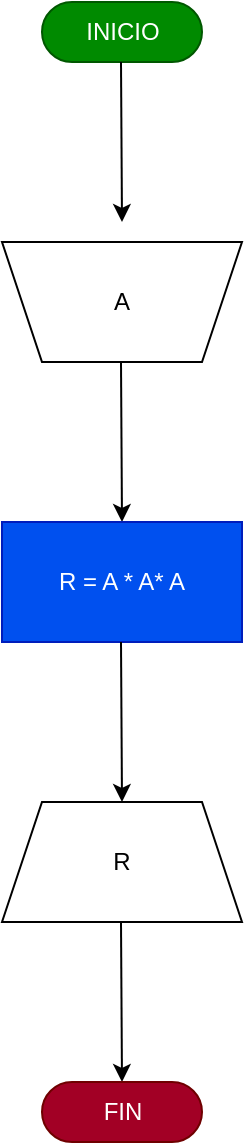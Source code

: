 <mxfile>
    <diagram id="zrfHl5ysNDqx7lgIWZon" name="Page-1">
        <mxGraphModel dx="784" dy="532" grid="1" gridSize="10" guides="1" tooltips="1" connect="1" arrows="1" fold="1" page="1" pageScale="1" pageWidth="827" pageHeight="1169" math="0" shadow="0">
            <root>
                <mxCell id="0"/>
                <mxCell id="1" parent="0"/>
                <mxCell id="3" value="INICIO" style="html=1;dashed=0;whitespace=wrap;shape=mxgraph.dfd.start;fillColor=#008a00;fontColor=#ffffff;strokeColor=#005700;" parent="1" vertex="1">
                    <mxGeometry x="360" y="60" width="80" height="30" as="geometry"/>
                </mxCell>
                <mxCell id="4" value="" style="endArrow=classic;html=1;" parent="1" edge="1">
                    <mxGeometry width="50" height="50" relative="1" as="geometry">
                        <mxPoint x="399.5" y="90" as="sourcePoint"/>
                        <mxPoint x="400" y="170" as="targetPoint"/>
                    </mxGeometry>
                </mxCell>
                <mxCell id="10" value="A" style="shape=trapezoid;perimeter=trapezoidPerimeter;whiteSpace=wrap;html=1;fixedSize=1;direction=west;" parent="1" vertex="1">
                    <mxGeometry x="340" y="180" width="120" height="60" as="geometry"/>
                </mxCell>
                <mxCell id="11" value="" style="endArrow=classic;html=1;" parent="1" edge="1">
                    <mxGeometry width="50" height="50" relative="1" as="geometry">
                        <mxPoint x="399.5" y="240" as="sourcePoint"/>
                        <mxPoint x="400" y="320" as="targetPoint"/>
                    </mxGeometry>
                </mxCell>
                <mxCell id="12" value="R = A * A* A" style="rounded=0;whiteSpace=wrap;html=1;fillColor=#0050ef;fontColor=#ffffff;strokeColor=#001DBC;" parent="1" vertex="1">
                    <mxGeometry x="340" y="320" width="120" height="60" as="geometry"/>
                </mxCell>
                <mxCell id="13" value="" style="endArrow=classic;html=1;" parent="1" edge="1">
                    <mxGeometry width="50" height="50" relative="1" as="geometry">
                        <mxPoint x="399.5" y="380" as="sourcePoint"/>
                        <mxPoint x="400" y="460" as="targetPoint"/>
                    </mxGeometry>
                </mxCell>
                <mxCell id="14" value="R" style="shape=trapezoid;perimeter=trapezoidPerimeter;whiteSpace=wrap;html=1;fixedSize=1;" parent="1" vertex="1">
                    <mxGeometry x="340" y="460" width="120" height="60" as="geometry"/>
                </mxCell>
                <mxCell id="15" value="" style="endArrow=classic;html=1;" parent="1" edge="1">
                    <mxGeometry width="50" height="50" relative="1" as="geometry">
                        <mxPoint x="399.5" y="520" as="sourcePoint"/>
                        <mxPoint x="400" y="600" as="targetPoint"/>
                    </mxGeometry>
                </mxCell>
                <mxCell id="16" value="FIN" style="html=1;dashed=0;whitespace=wrap;shape=mxgraph.dfd.start;fillColor=#a20025;fontColor=#ffffff;strokeColor=#6F0000;" parent="1" vertex="1">
                    <mxGeometry x="360" y="600" width="80" height="30" as="geometry"/>
                </mxCell>
            </root>
        </mxGraphModel>
    </diagram>
</mxfile>